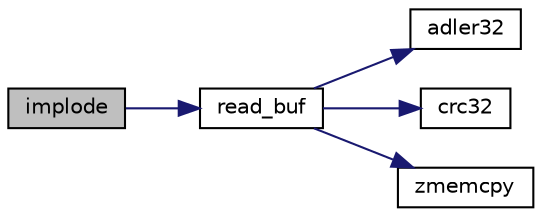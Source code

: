 digraph G
{
  edge [fontname="Helvetica",fontsize="10",labelfontname="Helvetica",labelfontsize="10"];
  node [fontname="Helvetica",fontsize="10",shape=record];
  rankdir="LR";
  Node1 [label="implode",height=0.2,width=0.4,color="black", fillcolor="grey75", style="filled" fontcolor="black"];
  Node1 -> Node2 [color="midnightblue",fontsize="10",style="solid",fontname="Helvetica"];
  Node2 [label="read_buf",height=0.2,width=0.4,color="black", fillcolor="white", style="filled",URL="$deflate_8c.html#a30b7fcd3e6bea023c1c00eafad492639"];
  Node2 -> Node3 [color="midnightblue",fontsize="10",style="solid",fontname="Helvetica"];
  Node3 [label="adler32",height=0.2,width=0.4,color="black", fillcolor="white", style="filled",URL="$adler32_8c.html#a86607743a4b76949b24cf5cc2f01a40d"];
  Node2 -> Node4 [color="midnightblue",fontsize="10",style="solid",fontname="Helvetica"];
  Node4 [label="crc32",height=0.2,width=0.4,color="black", fillcolor="white", style="filled",URL="$zlib_2crc32_8c.html#af5a1c7b05170540ef3bb084e6cf903c4"];
  Node2 -> Node5 [color="midnightblue",fontsize="10",style="solid",fontname="Helvetica"];
  Node5 [label="zmemcpy",height=0.2,width=0.4,color="black", fillcolor="white", style="filled",URL="$zutil_8c.html#aac7aa2bbd8584b96c89e311b6c3409a5"];
}
